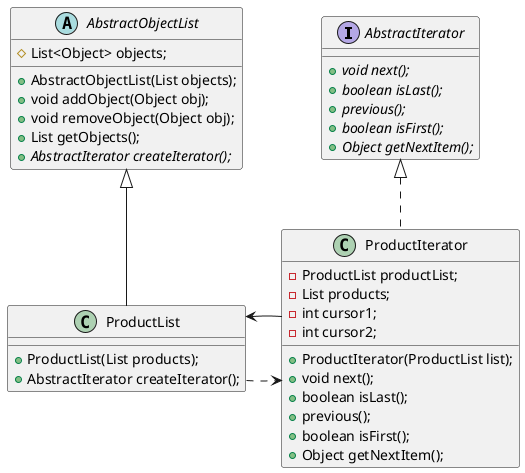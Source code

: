 @startuml

interface AbstractIterator{
+{abstract} void next();
+{abstract} boolean isLast();
+{abstract} previous();
+{abstract} boolean isFirst();
+{abstract} Object getNextItem();
}

abstract class AbstractObjectList{
#List<Object> objects;
+AbstractObjectList(List objects);
+void addObject(Object obj);
+void removeObject(Object obj);
+List getObjects();
+{abstract} AbstractIterator createIterator();
}

class ProductList{
+ProductList(List products);
+ AbstractIterator createIterator();
}

class ProductIterator{
-ProductList productList;
-List products;
-int cursor1;
-int cursor2;
+ProductIterator(ProductList list);
+void next();
+boolean isLast();
+previous();
+boolean isFirst();
+Object getNextItem();
}

ProductIterator .up.|>AbstractIterator
ProductList -up-|>AbstractObjectList
ProductList .right.> ProductIterator
ProductIterator -left->ProductList

@enduml
